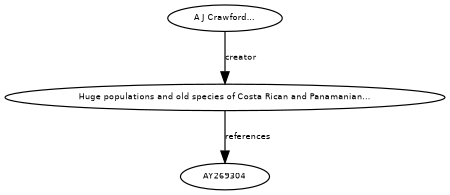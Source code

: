 digraph G {
size="3,3";
node [fontsize=7, fontname="Helvetica"];
edge [fontsize=7, fontname="Helvetica"];
node0 [label="Huge populations and old species of Costa Rican and Panamanian...", width=0.27433100247,height=0.27433100247];
node1 [label="A J Crawford...", width=0.27433100247,height=0.27433100247];
node2 [label="AY269304", width=0.27433100247,height=0.27433100247];
node1 -> node0 [label="creator"];
node0 -> node2 [label="references"];
}

